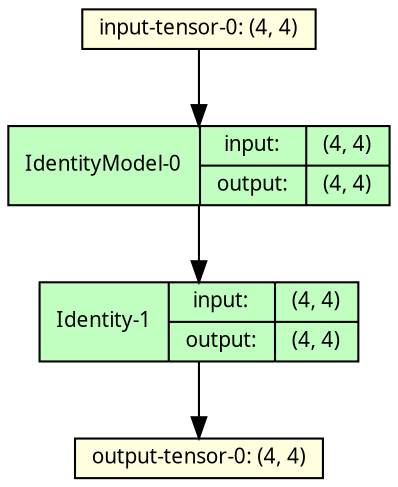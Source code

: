 strict digraph save_output_identity_model {
	graph [ordering=in size="12.0,12.0"]
	node [align=left fontname="Linux libertine" fontsize=10 height=0.2 ranksep=0.1 shape=record style=filled]
	edge [fontsize=10]
	0 [label="input-tensor-0: (4, 4)" fillcolor=lightyellow]
	1 [label="IdentityModel
-0|{input:|output:}|{(4, 4)|(4, 4)}" fillcolor=darkseagreen1]
	2 [label="Identity
-1|{input:|output:}|{(4, 4)|(4, 4)}" fillcolor=darkseagreen1]
	3 [label="output-tensor-0: (4, 4)" fillcolor=lightyellow]
	0 -> 1
	1 -> 2
	2 -> 3
}
